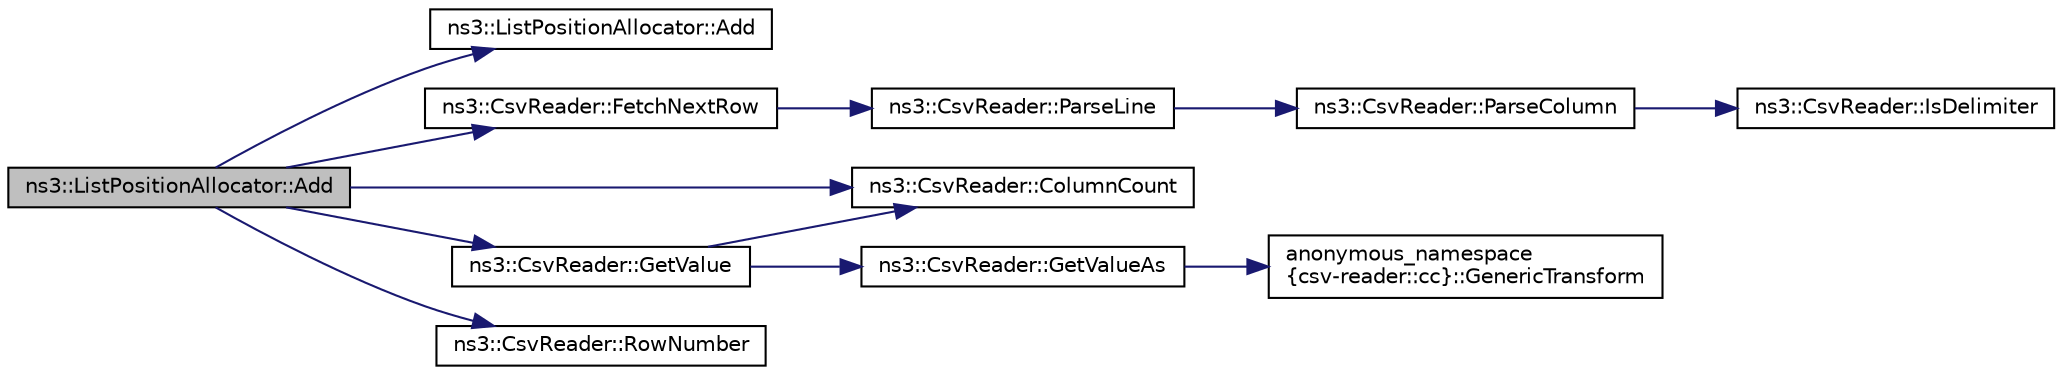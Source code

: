 digraph "ns3::ListPositionAllocator::Add"
{
 // LATEX_PDF_SIZE
  edge [fontname="Helvetica",fontsize="10",labelfontname="Helvetica",labelfontsize="10"];
  node [fontname="Helvetica",fontsize="10",shape=record];
  rankdir="LR";
  Node1 [label="ns3::ListPositionAllocator::Add",height=0.2,width=0.4,color="black", fillcolor="grey75", style="filled", fontcolor="black",tooltip="Add the positions listed in a file."];
  Node1 -> Node2 [color="midnightblue",fontsize="10",style="solid",fontname="Helvetica"];
  Node2 [label="ns3::ListPositionAllocator::Add",height=0.2,width=0.4,color="black", fillcolor="white", style="filled",URL="$classns3_1_1_list_position_allocator.html#a460e82f015ac012a73ba0ea0cccb3486",tooltip="Add a position to the list of positions."];
  Node1 -> Node3 [color="midnightblue",fontsize="10",style="solid",fontname="Helvetica"];
  Node3 [label="ns3::CsvReader::ColumnCount",height=0.2,width=0.4,color="black", fillcolor="white", style="filled",URL="$classns3_1_1_csv_reader.html#a63c3054fd1e3e1ebeb80c290c6d88e8d",tooltip="Returns the number of columns in the csv data."];
  Node1 -> Node4 [color="midnightblue",fontsize="10",style="solid",fontname="Helvetica"];
  Node4 [label="ns3::CsvReader::FetchNextRow",height=0.2,width=0.4,color="black", fillcolor="white", style="filled",URL="$classns3_1_1_csv_reader.html#aa5de9afad8635fde46aff2e58c8847a2",tooltip="Reads one line from the input until a new line is encountered."];
  Node4 -> Node5 [color="midnightblue",fontsize="10",style="solid",fontname="Helvetica"];
  Node5 [label="ns3::CsvReader::ParseLine",height=0.2,width=0.4,color="black", fillcolor="white", style="filled",URL="$classns3_1_1_csv_reader.html#a62d244bdc49911a082f4ad47e227a4dd",tooltip="Scans the string and splits it into individual columns based on the delimiter."];
  Node5 -> Node6 [color="midnightblue",fontsize="10",style="solid",fontname="Helvetica"];
  Node6 [label="ns3::CsvReader::ParseColumn",height=0.2,width=0.4,color="black", fillcolor="white", style="filled",URL="$classns3_1_1_csv_reader.html#ae45ee919a5472c3d31d987a73ef36002",tooltip="Extracts the data for one column in a csv row."];
  Node6 -> Node7 [color="midnightblue",fontsize="10",style="solid",fontname="Helvetica"];
  Node7 [label="ns3::CsvReader::IsDelimiter",height=0.2,width=0.4,color="black", fillcolor="white", style="filled",URL="$classns3_1_1_csv_reader.html#a51920b92e5f7c0b0ca1d72f7664ae53d",tooltip="Returns true if the supplied character matches the delimiter."];
  Node1 -> Node8 [color="midnightblue",fontsize="10",style="solid",fontname="Helvetica"];
  Node8 [label="ns3::CsvReader::GetValue",height=0.2,width=0.4,color="black", fillcolor="white", style="filled",URL="$classns3_1_1_csv_reader.html#a0e36b5b0c75e2e941c11dd01d3c1b898",tooltip="Attempt to convert from the string data in the specified column to the specified data type."];
  Node8 -> Node3 [color="midnightblue",fontsize="10",style="solid",fontname="Helvetica"];
  Node8 -> Node9 [color="midnightblue",fontsize="10",style="solid",fontname="Helvetica"];
  Node9 [label="ns3::CsvReader::GetValueAs",height=0.2,width=0.4,color="black", fillcolor="white", style="filled",URL="$classns3_1_1_csv_reader.html#ad45f76b2bd2025d9c8633251134e3b1e",tooltip="Attempt to convert from the string data stored at the specified column index into the specified type."];
  Node9 -> Node10 [color="midnightblue",fontsize="10",style="solid",fontname="Helvetica"];
  Node10 [label="anonymous_namespace\l\{csv-reader::cc\}::GenericTransform",height=0.2,width=0.4,color="black", fillcolor="white", style="filled",URL="$namespaceanonymous__namespace_02csv-reader_8cc_03.html#a314b39693d2fd57ddec27b9ee0e4d39e",tooltip="Convert a string into another type."];
  Node1 -> Node11 [color="midnightblue",fontsize="10",style="solid",fontname="Helvetica"];
  Node11 [label="ns3::CsvReader::RowNumber",height=0.2,width=0.4,color="black", fillcolor="white", style="filled",URL="$classns3_1_1_csv_reader.html#a1c1845142b19d5c025b9ab9b1c513cac",tooltip="The number of lines that have been read."];
}
